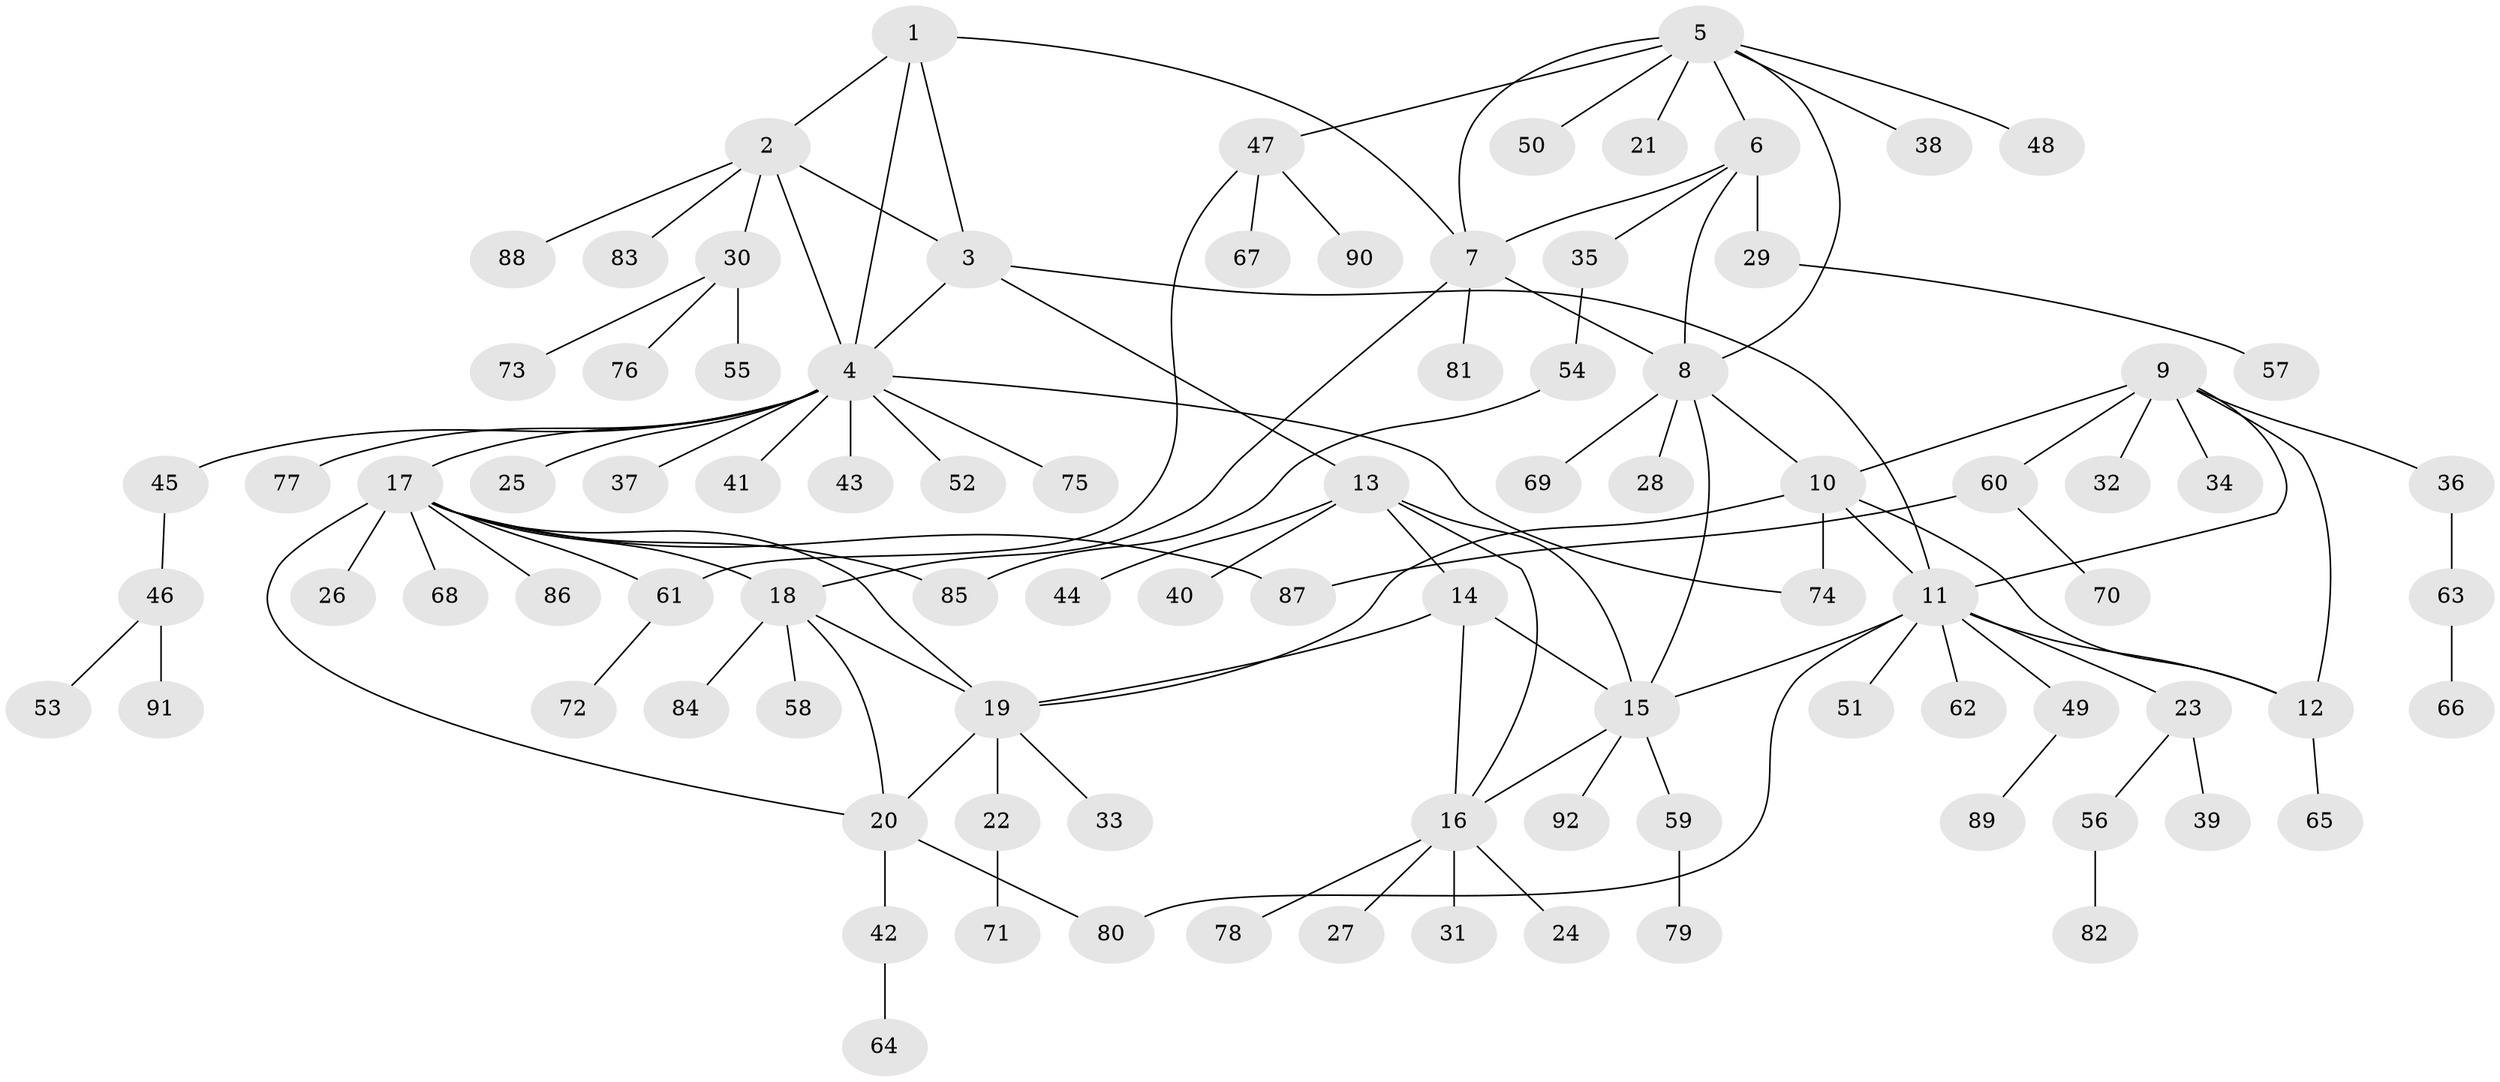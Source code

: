 // coarse degree distribution, {7: 0.05263157894736842, 3: 0.13157894736842105, 4: 0.10526315789473684, 5: 0.13157894736842105, 6: 0.07894736842105263, 8: 0.02631578947368421, 1: 0.2631578947368421, 2: 0.21052631578947367}
// Generated by graph-tools (version 1.1) at 2025/52/03/04/25 22:52:27]
// undirected, 92 vertices, 117 edges
graph export_dot {
  node [color=gray90,style=filled];
  1;
  2;
  3;
  4;
  5;
  6;
  7;
  8;
  9;
  10;
  11;
  12;
  13;
  14;
  15;
  16;
  17;
  18;
  19;
  20;
  21;
  22;
  23;
  24;
  25;
  26;
  27;
  28;
  29;
  30;
  31;
  32;
  33;
  34;
  35;
  36;
  37;
  38;
  39;
  40;
  41;
  42;
  43;
  44;
  45;
  46;
  47;
  48;
  49;
  50;
  51;
  52;
  53;
  54;
  55;
  56;
  57;
  58;
  59;
  60;
  61;
  62;
  63;
  64;
  65;
  66;
  67;
  68;
  69;
  70;
  71;
  72;
  73;
  74;
  75;
  76;
  77;
  78;
  79;
  80;
  81;
  82;
  83;
  84;
  85;
  86;
  87;
  88;
  89;
  90;
  91;
  92;
  1 -- 2;
  1 -- 3;
  1 -- 4;
  1 -- 7;
  2 -- 3;
  2 -- 4;
  2 -- 30;
  2 -- 83;
  2 -- 88;
  3 -- 4;
  3 -- 11;
  3 -- 13;
  4 -- 17;
  4 -- 25;
  4 -- 37;
  4 -- 41;
  4 -- 43;
  4 -- 45;
  4 -- 52;
  4 -- 74;
  4 -- 75;
  4 -- 77;
  5 -- 6;
  5 -- 7;
  5 -- 8;
  5 -- 21;
  5 -- 38;
  5 -- 47;
  5 -- 48;
  5 -- 50;
  6 -- 7;
  6 -- 8;
  6 -- 29;
  6 -- 35;
  7 -- 8;
  7 -- 18;
  7 -- 81;
  8 -- 10;
  8 -- 15;
  8 -- 28;
  8 -- 69;
  9 -- 10;
  9 -- 11;
  9 -- 12;
  9 -- 32;
  9 -- 34;
  9 -- 36;
  9 -- 60;
  10 -- 11;
  10 -- 12;
  10 -- 19;
  10 -- 74;
  11 -- 12;
  11 -- 15;
  11 -- 23;
  11 -- 49;
  11 -- 51;
  11 -- 62;
  11 -- 80;
  12 -- 65;
  13 -- 14;
  13 -- 15;
  13 -- 16;
  13 -- 40;
  13 -- 44;
  14 -- 15;
  14 -- 16;
  14 -- 19;
  15 -- 16;
  15 -- 59;
  15 -- 92;
  16 -- 24;
  16 -- 27;
  16 -- 31;
  16 -- 78;
  17 -- 18;
  17 -- 19;
  17 -- 20;
  17 -- 26;
  17 -- 61;
  17 -- 68;
  17 -- 85;
  17 -- 86;
  17 -- 87;
  18 -- 19;
  18 -- 20;
  18 -- 58;
  18 -- 84;
  19 -- 20;
  19 -- 22;
  19 -- 33;
  20 -- 42;
  20 -- 80;
  22 -- 71;
  23 -- 39;
  23 -- 56;
  29 -- 57;
  30 -- 55;
  30 -- 73;
  30 -- 76;
  35 -- 54;
  36 -- 63;
  42 -- 64;
  45 -- 46;
  46 -- 53;
  46 -- 91;
  47 -- 61;
  47 -- 67;
  47 -- 90;
  49 -- 89;
  54 -- 85;
  56 -- 82;
  59 -- 79;
  60 -- 70;
  60 -- 87;
  61 -- 72;
  63 -- 66;
}
